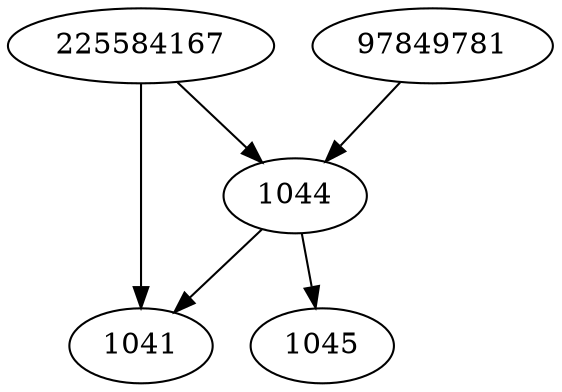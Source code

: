 strict digraph  {
225584167;
1041;
1044;
1045;
97849781;
225584167 -> 1044;
225584167 -> 1041;
1044 -> 1045;
1044 -> 1041;
97849781 -> 1044;
}
